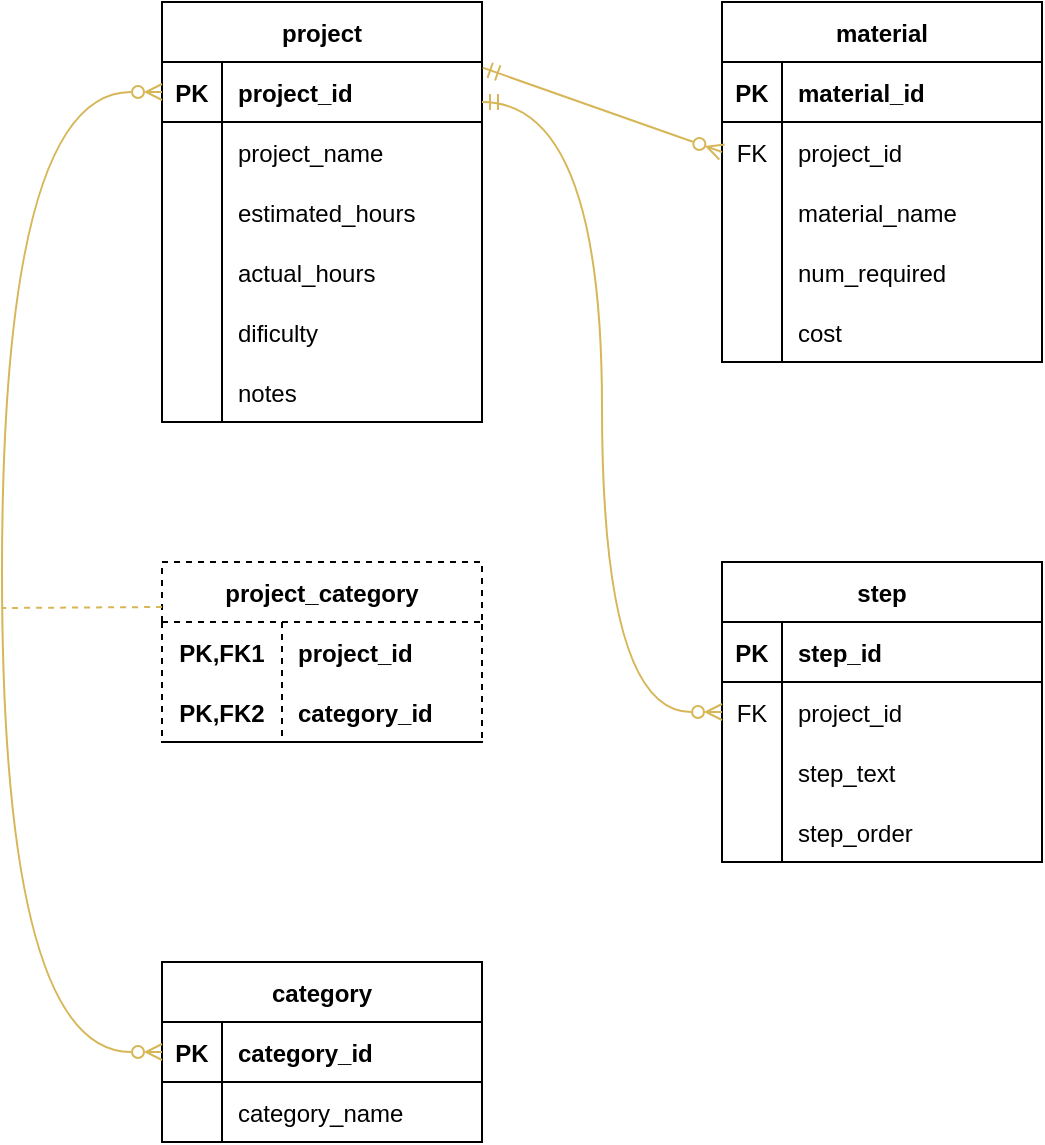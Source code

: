 <mxfile version="20.8.10" type="device"><diagram name="Page-1" id="wqojuqmlmS38JUN6uE0j"><mxGraphModel dx="889" dy="909" grid="1" gridSize="10" guides="1" tooltips="1" connect="1" arrows="1" fold="1" page="1" pageScale="1" pageWidth="850" pageHeight="1100" math="0" shadow="0"><root><mxCell id="0"/><mxCell id="1" parent="0"/><mxCell id="QcjgSF9wYcSD0y9wORxu-1" value="project" style="shape=table;startSize=30;container=1;collapsible=1;childLayout=tableLayout;fixedRows=1;rowLines=0;fontStyle=1;align=center;resizeLast=1;" vertex="1" parent="1"><mxGeometry x="200" y="40" width="160" height="210" as="geometry"><mxRectangle x="30" y="50" width="80" height="30" as="alternateBounds"/></mxGeometry></mxCell><mxCell id="QcjgSF9wYcSD0y9wORxu-2" value="" style="shape=tableRow;horizontal=0;startSize=0;swimlaneHead=0;swimlaneBody=0;fillColor=none;collapsible=0;dropTarget=0;points=[[0,0.5],[1,0.5]];portConstraint=eastwest;top=0;left=0;right=0;bottom=1;" vertex="1" parent="QcjgSF9wYcSD0y9wORxu-1"><mxGeometry y="30" width="160" height="30" as="geometry"/></mxCell><mxCell id="QcjgSF9wYcSD0y9wORxu-3" value="PK" style="shape=partialRectangle;connectable=0;fillColor=none;top=0;left=0;bottom=0;right=0;fontStyle=1;overflow=hidden;" vertex="1" parent="QcjgSF9wYcSD0y9wORxu-2"><mxGeometry width="30" height="30" as="geometry"><mxRectangle width="30" height="30" as="alternateBounds"/></mxGeometry></mxCell><mxCell id="QcjgSF9wYcSD0y9wORxu-4" value="project_id" style="shape=partialRectangle;connectable=0;fillColor=none;top=0;left=0;bottom=0;right=0;align=left;spacingLeft=6;fontStyle=1;overflow=hidden;" vertex="1" parent="QcjgSF9wYcSD0y9wORxu-2"><mxGeometry x="30" width="130" height="30" as="geometry"><mxRectangle width="130" height="30" as="alternateBounds"/></mxGeometry></mxCell><mxCell id="QcjgSF9wYcSD0y9wORxu-5" value="" style="shape=tableRow;horizontal=0;startSize=0;swimlaneHead=0;swimlaneBody=0;fillColor=none;collapsible=0;dropTarget=0;points=[[0,0.5],[1,0.5]];portConstraint=eastwest;top=0;left=0;right=0;bottom=0;" vertex="1" parent="QcjgSF9wYcSD0y9wORxu-1"><mxGeometry y="60" width="160" height="30" as="geometry"/></mxCell><mxCell id="QcjgSF9wYcSD0y9wORxu-6" value="" style="shape=partialRectangle;connectable=0;fillColor=none;top=0;left=0;bottom=0;right=0;editable=1;overflow=hidden;" vertex="1" parent="QcjgSF9wYcSD0y9wORxu-5"><mxGeometry width="30" height="30" as="geometry"><mxRectangle width="30" height="30" as="alternateBounds"/></mxGeometry></mxCell><mxCell id="QcjgSF9wYcSD0y9wORxu-7" value="project_name" style="shape=partialRectangle;connectable=0;fillColor=none;top=0;left=0;bottom=0;right=0;align=left;spacingLeft=6;overflow=hidden;" vertex="1" parent="QcjgSF9wYcSD0y9wORxu-5"><mxGeometry x="30" width="130" height="30" as="geometry"><mxRectangle width="130" height="30" as="alternateBounds"/></mxGeometry></mxCell><mxCell id="QcjgSF9wYcSD0y9wORxu-8" value="" style="shape=tableRow;horizontal=0;startSize=0;swimlaneHead=0;swimlaneBody=0;fillColor=none;collapsible=0;dropTarget=0;points=[[0,0.5],[1,0.5]];portConstraint=eastwest;top=0;left=0;right=0;bottom=0;" vertex="1" parent="QcjgSF9wYcSD0y9wORxu-1"><mxGeometry y="90" width="160" height="30" as="geometry"/></mxCell><mxCell id="QcjgSF9wYcSD0y9wORxu-9" value="" style="shape=partialRectangle;connectable=0;fillColor=none;top=0;left=0;bottom=0;right=0;editable=1;overflow=hidden;" vertex="1" parent="QcjgSF9wYcSD0y9wORxu-8"><mxGeometry width="30" height="30" as="geometry"><mxRectangle width="30" height="30" as="alternateBounds"/></mxGeometry></mxCell><mxCell id="QcjgSF9wYcSD0y9wORxu-10" value="estimated_hours" style="shape=partialRectangle;connectable=0;fillColor=none;top=0;left=0;bottom=0;right=0;align=left;spacingLeft=6;overflow=hidden;" vertex="1" parent="QcjgSF9wYcSD0y9wORxu-8"><mxGeometry x="30" width="130" height="30" as="geometry"><mxRectangle width="130" height="30" as="alternateBounds"/></mxGeometry></mxCell><mxCell id="QcjgSF9wYcSD0y9wORxu-11" value="" style="shape=tableRow;horizontal=0;startSize=0;swimlaneHead=0;swimlaneBody=0;fillColor=none;collapsible=0;dropTarget=0;points=[[0,0.5],[1,0.5]];portConstraint=eastwest;top=0;left=0;right=0;bottom=0;" vertex="1" parent="QcjgSF9wYcSD0y9wORxu-1"><mxGeometry y="120" width="160" height="30" as="geometry"/></mxCell><mxCell id="QcjgSF9wYcSD0y9wORxu-12" value="" style="shape=partialRectangle;connectable=0;fillColor=none;top=0;left=0;bottom=0;right=0;editable=1;overflow=hidden;" vertex="1" parent="QcjgSF9wYcSD0y9wORxu-11"><mxGeometry width="30" height="30" as="geometry"><mxRectangle width="30" height="30" as="alternateBounds"/></mxGeometry></mxCell><mxCell id="QcjgSF9wYcSD0y9wORxu-13" value="actual_hours" style="shape=partialRectangle;connectable=0;fillColor=none;top=0;left=0;bottom=0;right=0;align=left;spacingLeft=6;overflow=hidden;" vertex="1" parent="QcjgSF9wYcSD0y9wORxu-11"><mxGeometry x="30" width="130" height="30" as="geometry"><mxRectangle width="130" height="30" as="alternateBounds"/></mxGeometry></mxCell><mxCell id="QcjgSF9wYcSD0y9wORxu-14" style="shape=tableRow;horizontal=0;startSize=0;swimlaneHead=0;swimlaneBody=0;fillColor=none;collapsible=0;dropTarget=0;points=[[0,0.5],[1,0.5]];portConstraint=eastwest;top=0;left=0;right=0;bottom=0;" vertex="1" parent="QcjgSF9wYcSD0y9wORxu-1"><mxGeometry y="150" width="160" height="30" as="geometry"/></mxCell><mxCell id="QcjgSF9wYcSD0y9wORxu-15" style="shape=partialRectangle;connectable=0;fillColor=none;top=0;left=0;bottom=0;right=0;editable=1;overflow=hidden;" vertex="1" parent="QcjgSF9wYcSD0y9wORxu-14"><mxGeometry width="30" height="30" as="geometry"><mxRectangle width="30" height="30" as="alternateBounds"/></mxGeometry></mxCell><mxCell id="QcjgSF9wYcSD0y9wORxu-16" value="dificulty" style="shape=partialRectangle;connectable=0;fillColor=none;top=0;left=0;bottom=0;right=0;align=left;spacingLeft=6;overflow=hidden;" vertex="1" parent="QcjgSF9wYcSD0y9wORxu-14"><mxGeometry x="30" width="130" height="30" as="geometry"><mxRectangle width="130" height="30" as="alternateBounds"/></mxGeometry></mxCell><mxCell id="QcjgSF9wYcSD0y9wORxu-17" style="shape=tableRow;horizontal=0;startSize=0;swimlaneHead=0;swimlaneBody=0;fillColor=none;collapsible=0;dropTarget=0;points=[[0,0.5],[1,0.5]];portConstraint=eastwest;top=0;left=0;right=0;bottom=0;" vertex="1" parent="QcjgSF9wYcSD0y9wORxu-1"><mxGeometry y="180" width="160" height="30" as="geometry"/></mxCell><mxCell id="QcjgSF9wYcSD0y9wORxu-18" style="shape=partialRectangle;connectable=0;fillColor=none;top=0;left=0;bottom=0;right=0;editable=1;overflow=hidden;" vertex="1" parent="QcjgSF9wYcSD0y9wORxu-17"><mxGeometry width="30" height="30" as="geometry"><mxRectangle width="30" height="30" as="alternateBounds"/></mxGeometry></mxCell><mxCell id="QcjgSF9wYcSD0y9wORxu-19" value="notes" style="shape=partialRectangle;connectable=0;fillColor=none;top=0;left=0;bottom=0;right=0;align=left;spacingLeft=6;overflow=hidden;" vertex="1" parent="QcjgSF9wYcSD0y9wORxu-17"><mxGeometry x="30" width="130" height="30" as="geometry"><mxRectangle width="130" height="30" as="alternateBounds"/></mxGeometry></mxCell><mxCell id="QcjgSF9wYcSD0y9wORxu-23" value="material" style="shape=table;startSize=30;container=1;collapsible=1;childLayout=tableLayout;fixedRows=1;rowLines=0;fontStyle=1;align=center;resizeLast=1;" vertex="1" parent="1"><mxGeometry x="480" y="40" width="160" height="180" as="geometry"><mxRectangle x="260" y="50" width="100" height="30" as="alternateBounds"/></mxGeometry></mxCell><mxCell id="QcjgSF9wYcSD0y9wORxu-24" value="" style="shape=tableRow;horizontal=0;startSize=0;swimlaneHead=0;swimlaneBody=0;fillColor=none;collapsible=0;dropTarget=0;points=[[0,0.5],[1,0.5]];portConstraint=eastwest;top=0;left=0;right=0;bottom=1;" vertex="1" parent="QcjgSF9wYcSD0y9wORxu-23"><mxGeometry y="30" width="160" height="30" as="geometry"/></mxCell><mxCell id="QcjgSF9wYcSD0y9wORxu-25" value="PK" style="shape=partialRectangle;connectable=0;fillColor=none;top=0;left=0;bottom=0;right=0;fontStyle=1;overflow=hidden;" vertex="1" parent="QcjgSF9wYcSD0y9wORxu-24"><mxGeometry width="30" height="30" as="geometry"><mxRectangle width="30" height="30" as="alternateBounds"/></mxGeometry></mxCell><mxCell id="QcjgSF9wYcSD0y9wORxu-26" value="material_id" style="shape=partialRectangle;connectable=0;fillColor=none;top=0;left=0;bottom=0;right=0;align=left;spacingLeft=6;fontStyle=1;overflow=hidden;" vertex="1" parent="QcjgSF9wYcSD0y9wORxu-24"><mxGeometry x="30" width="130" height="30" as="geometry"><mxRectangle width="130" height="30" as="alternateBounds"/></mxGeometry></mxCell><mxCell id="QcjgSF9wYcSD0y9wORxu-27" value="" style="shape=tableRow;horizontal=0;startSize=0;swimlaneHead=0;swimlaneBody=0;fillColor=none;collapsible=0;dropTarget=0;points=[[0,0.5],[1,0.5]];portConstraint=eastwest;top=0;left=0;right=0;bottom=0;" vertex="1" parent="QcjgSF9wYcSD0y9wORxu-23"><mxGeometry y="60" width="160" height="30" as="geometry"/></mxCell><mxCell id="QcjgSF9wYcSD0y9wORxu-28" value="FK" style="shape=partialRectangle;connectable=0;fillColor=none;top=0;left=0;bottom=0;right=0;editable=1;overflow=hidden;" vertex="1" parent="QcjgSF9wYcSD0y9wORxu-27"><mxGeometry width="30" height="30" as="geometry"><mxRectangle width="30" height="30" as="alternateBounds"/></mxGeometry></mxCell><mxCell id="QcjgSF9wYcSD0y9wORxu-29" value="project_id" style="shape=partialRectangle;connectable=0;fillColor=none;top=0;left=0;bottom=0;right=0;align=left;spacingLeft=6;overflow=hidden;" vertex="1" parent="QcjgSF9wYcSD0y9wORxu-27"><mxGeometry x="30" width="130" height="30" as="geometry"><mxRectangle width="130" height="30" as="alternateBounds"/></mxGeometry></mxCell><mxCell id="QcjgSF9wYcSD0y9wORxu-33" value="" style="shape=tableRow;horizontal=0;startSize=0;swimlaneHead=0;swimlaneBody=0;fillColor=none;collapsible=0;dropTarget=0;points=[[0,0.5],[1,0.5]];portConstraint=eastwest;top=0;left=0;right=0;bottom=0;" vertex="1" parent="QcjgSF9wYcSD0y9wORxu-23"><mxGeometry y="90" width="160" height="30" as="geometry"/></mxCell><mxCell id="QcjgSF9wYcSD0y9wORxu-34" value="" style="shape=partialRectangle;connectable=0;fillColor=none;top=0;left=0;bottom=0;right=0;editable=1;overflow=hidden;" vertex="1" parent="QcjgSF9wYcSD0y9wORxu-33"><mxGeometry width="30" height="30" as="geometry"><mxRectangle width="30" height="30" as="alternateBounds"/></mxGeometry></mxCell><mxCell id="QcjgSF9wYcSD0y9wORxu-35" value="material_name" style="shape=partialRectangle;connectable=0;fillColor=none;top=0;left=0;bottom=0;right=0;align=left;spacingLeft=6;overflow=hidden;" vertex="1" parent="QcjgSF9wYcSD0y9wORxu-33"><mxGeometry x="30" width="130" height="30" as="geometry"><mxRectangle width="130" height="30" as="alternateBounds"/></mxGeometry></mxCell><mxCell id="QcjgSF9wYcSD0y9wORxu-36" style="shape=tableRow;horizontal=0;startSize=0;swimlaneHead=0;swimlaneBody=0;fillColor=none;collapsible=0;dropTarget=0;points=[[0,0.5],[1,0.5]];portConstraint=eastwest;top=0;left=0;right=0;bottom=0;" vertex="1" parent="QcjgSF9wYcSD0y9wORxu-23"><mxGeometry y="120" width="160" height="30" as="geometry"/></mxCell><mxCell id="QcjgSF9wYcSD0y9wORxu-37" style="shape=partialRectangle;connectable=0;fillColor=none;top=0;left=0;bottom=0;right=0;editable=1;overflow=hidden;" vertex="1" parent="QcjgSF9wYcSD0y9wORxu-36"><mxGeometry width="30" height="30" as="geometry"><mxRectangle width="30" height="30" as="alternateBounds"/></mxGeometry></mxCell><mxCell id="QcjgSF9wYcSD0y9wORxu-38" value="num_required" style="shape=partialRectangle;connectable=0;fillColor=none;top=0;left=0;bottom=0;right=0;align=left;spacingLeft=6;overflow=hidden;" vertex="1" parent="QcjgSF9wYcSD0y9wORxu-36"><mxGeometry x="30" width="130" height="30" as="geometry"><mxRectangle width="130" height="30" as="alternateBounds"/></mxGeometry></mxCell><mxCell id="QcjgSF9wYcSD0y9wORxu-39" style="shape=tableRow;horizontal=0;startSize=0;swimlaneHead=0;swimlaneBody=0;fillColor=none;collapsible=0;dropTarget=0;points=[[0,0.5],[1,0.5]];portConstraint=eastwest;top=0;left=0;right=0;bottom=0;" vertex="1" parent="QcjgSF9wYcSD0y9wORxu-23"><mxGeometry y="150" width="160" height="30" as="geometry"/></mxCell><mxCell id="QcjgSF9wYcSD0y9wORxu-40" style="shape=partialRectangle;connectable=0;fillColor=none;top=0;left=0;bottom=0;right=0;editable=1;overflow=hidden;" vertex="1" parent="QcjgSF9wYcSD0y9wORxu-39"><mxGeometry width="30" height="30" as="geometry"><mxRectangle width="30" height="30" as="alternateBounds"/></mxGeometry></mxCell><mxCell id="QcjgSF9wYcSD0y9wORxu-41" value="cost" style="shape=partialRectangle;connectable=0;fillColor=none;top=0;left=0;bottom=0;right=0;align=left;spacingLeft=6;overflow=hidden;" vertex="1" parent="QcjgSF9wYcSD0y9wORxu-39"><mxGeometry x="30" width="130" height="30" as="geometry"><mxRectangle width="130" height="30" as="alternateBounds"/></mxGeometry></mxCell><mxCell id="QcjgSF9wYcSD0y9wORxu-55" value="step" style="shape=table;startSize=30;container=1;collapsible=1;childLayout=tableLayout;fixedRows=1;rowLines=0;fontStyle=1;align=center;resizeLast=1;" vertex="1" parent="1"><mxGeometry x="480" y="320" width="160" height="150" as="geometry"/></mxCell><mxCell id="QcjgSF9wYcSD0y9wORxu-56" value="" style="shape=tableRow;horizontal=0;startSize=0;swimlaneHead=0;swimlaneBody=0;fillColor=none;collapsible=0;dropTarget=0;points=[[0,0.5],[1,0.5]];portConstraint=eastwest;top=0;left=0;right=0;bottom=1;" vertex="1" parent="QcjgSF9wYcSD0y9wORxu-55"><mxGeometry y="30" width="160" height="30" as="geometry"/></mxCell><mxCell id="QcjgSF9wYcSD0y9wORxu-57" value="PK" style="shape=partialRectangle;connectable=0;fillColor=none;top=0;left=0;bottom=0;right=0;fontStyle=1;overflow=hidden;" vertex="1" parent="QcjgSF9wYcSD0y9wORxu-56"><mxGeometry width="30" height="30" as="geometry"><mxRectangle width="30" height="30" as="alternateBounds"/></mxGeometry></mxCell><mxCell id="QcjgSF9wYcSD0y9wORxu-58" value="step_id" style="shape=partialRectangle;connectable=0;fillColor=none;top=0;left=0;bottom=0;right=0;align=left;spacingLeft=6;fontStyle=1;overflow=hidden;" vertex="1" parent="QcjgSF9wYcSD0y9wORxu-56"><mxGeometry x="30" width="130" height="30" as="geometry"><mxRectangle width="130" height="30" as="alternateBounds"/></mxGeometry></mxCell><mxCell id="QcjgSF9wYcSD0y9wORxu-59" value="" style="shape=tableRow;horizontal=0;startSize=0;swimlaneHead=0;swimlaneBody=0;fillColor=none;collapsible=0;dropTarget=0;points=[[0,0.5],[1,0.5]];portConstraint=eastwest;top=0;left=0;right=0;bottom=0;" vertex="1" parent="QcjgSF9wYcSD0y9wORxu-55"><mxGeometry y="60" width="160" height="30" as="geometry"/></mxCell><mxCell id="QcjgSF9wYcSD0y9wORxu-60" value="FK" style="shape=partialRectangle;connectable=0;fillColor=none;top=0;left=0;bottom=0;right=0;editable=1;overflow=hidden;" vertex="1" parent="QcjgSF9wYcSD0y9wORxu-59"><mxGeometry width="30" height="30" as="geometry"><mxRectangle width="30" height="30" as="alternateBounds"/></mxGeometry></mxCell><mxCell id="QcjgSF9wYcSD0y9wORxu-61" value="project_id" style="shape=partialRectangle;connectable=0;fillColor=none;top=0;left=0;bottom=0;right=0;align=left;spacingLeft=6;overflow=hidden;" vertex="1" parent="QcjgSF9wYcSD0y9wORxu-59"><mxGeometry x="30" width="130" height="30" as="geometry"><mxRectangle width="130" height="30" as="alternateBounds"/></mxGeometry></mxCell><mxCell id="QcjgSF9wYcSD0y9wORxu-62" value="" style="shape=tableRow;horizontal=0;startSize=0;swimlaneHead=0;swimlaneBody=0;fillColor=none;collapsible=0;dropTarget=0;points=[[0,0.5],[1,0.5]];portConstraint=eastwest;top=0;left=0;right=0;bottom=0;" vertex="1" parent="QcjgSF9wYcSD0y9wORxu-55"><mxGeometry y="90" width="160" height="30" as="geometry"/></mxCell><mxCell id="QcjgSF9wYcSD0y9wORxu-63" value="" style="shape=partialRectangle;connectable=0;fillColor=none;top=0;left=0;bottom=0;right=0;editable=1;overflow=hidden;" vertex="1" parent="QcjgSF9wYcSD0y9wORxu-62"><mxGeometry width="30" height="30" as="geometry"><mxRectangle width="30" height="30" as="alternateBounds"/></mxGeometry></mxCell><mxCell id="QcjgSF9wYcSD0y9wORxu-64" value="step_text" style="shape=partialRectangle;connectable=0;fillColor=none;top=0;left=0;bottom=0;right=0;align=left;spacingLeft=6;overflow=hidden;" vertex="1" parent="QcjgSF9wYcSD0y9wORxu-62"><mxGeometry x="30" width="130" height="30" as="geometry"><mxRectangle width="130" height="30" as="alternateBounds"/></mxGeometry></mxCell><mxCell id="QcjgSF9wYcSD0y9wORxu-65" value="" style="shape=tableRow;horizontal=0;startSize=0;swimlaneHead=0;swimlaneBody=0;fillColor=none;collapsible=0;dropTarget=0;points=[[0,0.5],[1,0.5]];portConstraint=eastwest;top=0;left=0;right=0;bottom=0;" vertex="1" parent="QcjgSF9wYcSD0y9wORxu-55"><mxGeometry y="120" width="160" height="30" as="geometry"/></mxCell><mxCell id="QcjgSF9wYcSD0y9wORxu-66" value="" style="shape=partialRectangle;connectable=0;fillColor=none;top=0;left=0;bottom=0;right=0;editable=1;overflow=hidden;" vertex="1" parent="QcjgSF9wYcSD0y9wORxu-65"><mxGeometry width="30" height="30" as="geometry"><mxRectangle width="30" height="30" as="alternateBounds"/></mxGeometry></mxCell><mxCell id="QcjgSF9wYcSD0y9wORxu-67" value="step_order" style="shape=partialRectangle;connectable=0;fillColor=none;top=0;left=0;bottom=0;right=0;align=left;spacingLeft=6;overflow=hidden;" vertex="1" parent="QcjgSF9wYcSD0y9wORxu-65"><mxGeometry x="30" width="130" height="30" as="geometry"><mxRectangle width="130" height="30" as="alternateBounds"/></mxGeometry></mxCell><mxCell id="QcjgSF9wYcSD0y9wORxu-68" value="category" style="shape=table;startSize=30;container=1;collapsible=1;childLayout=tableLayout;fixedRows=1;rowLines=0;fontStyle=1;align=center;resizeLast=1;" vertex="1" parent="1"><mxGeometry x="200" y="520" width="160" height="90" as="geometry"/></mxCell><mxCell id="QcjgSF9wYcSD0y9wORxu-69" value="" style="shape=tableRow;horizontal=0;startSize=0;swimlaneHead=0;swimlaneBody=0;fillColor=none;collapsible=0;dropTarget=0;points=[[0,0.5],[1,0.5]];portConstraint=eastwest;top=0;left=0;right=0;bottom=1;" vertex="1" parent="QcjgSF9wYcSD0y9wORxu-68"><mxGeometry y="30" width="160" height="30" as="geometry"/></mxCell><mxCell id="QcjgSF9wYcSD0y9wORxu-70" value="PK" style="shape=partialRectangle;connectable=0;fillColor=none;top=0;left=0;bottom=0;right=0;fontStyle=1;overflow=hidden;" vertex="1" parent="QcjgSF9wYcSD0y9wORxu-69"><mxGeometry width="30" height="30" as="geometry"><mxRectangle width="30" height="30" as="alternateBounds"/></mxGeometry></mxCell><mxCell id="QcjgSF9wYcSD0y9wORxu-71" value="category_id" style="shape=partialRectangle;connectable=0;fillColor=none;top=0;left=0;bottom=0;right=0;align=left;spacingLeft=6;fontStyle=1;overflow=hidden;" vertex="1" parent="QcjgSF9wYcSD0y9wORxu-69"><mxGeometry x="30" width="130" height="30" as="geometry"><mxRectangle width="130" height="30" as="alternateBounds"/></mxGeometry></mxCell><mxCell id="QcjgSF9wYcSD0y9wORxu-72" value="" style="shape=tableRow;horizontal=0;startSize=0;swimlaneHead=0;swimlaneBody=0;fillColor=none;collapsible=0;dropTarget=0;points=[[0,0.5],[1,0.5]];portConstraint=eastwest;top=0;left=0;right=0;bottom=0;" vertex="1" parent="QcjgSF9wYcSD0y9wORxu-68"><mxGeometry y="60" width="160" height="30" as="geometry"/></mxCell><mxCell id="QcjgSF9wYcSD0y9wORxu-73" value="" style="shape=partialRectangle;connectable=0;fillColor=none;top=0;left=0;bottom=0;right=0;editable=1;overflow=hidden;" vertex="1" parent="QcjgSF9wYcSD0y9wORxu-72"><mxGeometry width="30" height="30" as="geometry"><mxRectangle width="30" height="30" as="alternateBounds"/></mxGeometry></mxCell><mxCell id="QcjgSF9wYcSD0y9wORxu-74" value="category_name" style="shape=partialRectangle;connectable=0;fillColor=none;top=0;left=0;bottom=0;right=0;align=left;spacingLeft=6;overflow=hidden;" vertex="1" parent="QcjgSF9wYcSD0y9wORxu-72"><mxGeometry x="30" width="130" height="30" as="geometry"><mxRectangle width="130" height="30" as="alternateBounds"/></mxGeometry></mxCell><mxCell id="QcjgSF9wYcSD0y9wORxu-75" value="project_category" style="shape=table;startSize=30;container=1;collapsible=1;childLayout=tableLayout;fixedRows=1;rowLines=0;fontStyle=1;align=center;resizeLast=1;dashed=1;" vertex="1" parent="1"><mxGeometry x="200" y="320" width="160" height="90" as="geometry"/></mxCell><mxCell id="QcjgSF9wYcSD0y9wORxu-76" value="" style="shape=tableRow;horizontal=0;startSize=0;swimlaneHead=0;swimlaneBody=0;fillColor=none;collapsible=0;dropTarget=0;points=[[0,0.5],[1,0.5]];portConstraint=eastwest;top=0;left=0;right=0;bottom=0;" vertex="1" parent="QcjgSF9wYcSD0y9wORxu-75"><mxGeometry y="30" width="160" height="30" as="geometry"/></mxCell><mxCell id="QcjgSF9wYcSD0y9wORxu-77" value="PK,FK1" style="shape=partialRectangle;connectable=0;fillColor=none;top=0;left=0;bottom=0;right=0;fontStyle=1;overflow=hidden;" vertex="1" parent="QcjgSF9wYcSD0y9wORxu-76"><mxGeometry width="60" height="30" as="geometry"><mxRectangle width="60" height="30" as="alternateBounds"/></mxGeometry></mxCell><mxCell id="QcjgSF9wYcSD0y9wORxu-78" value="project_id" style="shape=partialRectangle;connectable=0;fillColor=none;top=0;left=0;bottom=0;right=0;align=left;spacingLeft=6;fontStyle=1;overflow=hidden;" vertex="1" parent="QcjgSF9wYcSD0y9wORxu-76"><mxGeometry x="60" width="100" height="30" as="geometry"><mxRectangle width="100" height="30" as="alternateBounds"/></mxGeometry></mxCell><mxCell id="QcjgSF9wYcSD0y9wORxu-79" value="" style="shape=tableRow;horizontal=0;startSize=0;swimlaneHead=0;swimlaneBody=0;fillColor=none;collapsible=0;dropTarget=0;points=[[0,0.5],[1,0.5]];portConstraint=eastwest;top=0;left=0;right=0;bottom=1;" vertex="1" parent="QcjgSF9wYcSD0y9wORxu-75"><mxGeometry y="60" width="160" height="30" as="geometry"/></mxCell><mxCell id="QcjgSF9wYcSD0y9wORxu-80" value="PK,FK2" style="shape=partialRectangle;connectable=0;fillColor=none;top=0;left=0;bottom=0;right=0;fontStyle=1;overflow=hidden;" vertex="1" parent="QcjgSF9wYcSD0y9wORxu-79"><mxGeometry width="60" height="30" as="geometry"><mxRectangle width="60" height="30" as="alternateBounds"/></mxGeometry></mxCell><mxCell id="QcjgSF9wYcSD0y9wORxu-81" value="category_id" style="shape=partialRectangle;connectable=0;fillColor=none;top=0;left=0;bottom=0;right=0;align=left;spacingLeft=6;fontStyle=1;overflow=hidden;" vertex="1" parent="QcjgSF9wYcSD0y9wORxu-79"><mxGeometry x="60" width="100" height="30" as="geometry"><mxRectangle width="100" height="30" as="alternateBounds"/></mxGeometry></mxCell><mxCell id="QcjgSF9wYcSD0y9wORxu-82" value="" style="endArrow=ERzeroToMany;html=1;rounded=0;exitX=0;exitY=0.5;exitDx=0;exitDy=0;entryX=0;entryY=0.5;entryDx=0;entryDy=0;edgeStyle=orthogonalEdgeStyle;curved=1;fillColor=#fff2cc;strokeColor=#d6b656;strokeWidth=1;endFill=0;startArrow=ERzeroToMany;startFill=0;" edge="1" parent="1" source="QcjgSF9wYcSD0y9wORxu-2" target="QcjgSF9wYcSD0y9wORxu-69"><mxGeometry relative="1" as="geometry"><mxPoint x="340" y="370" as="sourcePoint"/><mxPoint x="500" y="370" as="targetPoint"/><Array as="points"><mxPoint x="120" y="85"/><mxPoint x="120" y="565"/></Array></mxGeometry></mxCell><mxCell id="QcjgSF9wYcSD0y9wORxu-83" value="" style="endArrow=none;html=1;rounded=0;strokeWidth=1;curved=1;exitX=0;exitY=0.25;exitDx=0;exitDy=0;dashed=1;fillColor=#fff2cc;strokeColor=#d6b656;" edge="1" parent="1" source="QcjgSF9wYcSD0y9wORxu-75"><mxGeometry relative="1" as="geometry"><mxPoint x="390" y="340" as="sourcePoint"/><mxPoint x="120" y="343" as="targetPoint"/></mxGeometry></mxCell><mxCell id="QcjgSF9wYcSD0y9wORxu-84" value="" style="endArrow=ERzeroToMany;html=1;strokeWidth=1;exitX=1.002;exitY=0.094;exitDx=0;exitDy=0;fillColor=#fff2cc;strokeColor=#d6b656;rounded=0;startArrow=ERmandOne;startFill=0;endFill=0;exitPerimeter=0;" edge="1" parent="1" source="QcjgSF9wYcSD0y9wORxu-2"><mxGeometry relative="1" as="geometry"><mxPoint x="330" y="340" as="sourcePoint"/><mxPoint x="480" y="115" as="targetPoint"/></mxGeometry></mxCell><mxCell id="QcjgSF9wYcSD0y9wORxu-85" value="" style="endArrow=ERzeroToMany;html=1;strokeWidth=1;fillColor=#fff2cc;strokeColor=#d6b656;rounded=0;startArrow=ERmandOne;startFill=0;endFill=0;entryX=0;entryY=0.5;entryDx=0;entryDy=0;edgeStyle=orthogonalEdgeStyle;curved=1;" edge="1" parent="1" target="QcjgSF9wYcSD0y9wORxu-59"><mxGeometry relative="1" as="geometry"><mxPoint x="360" y="90" as="sourcePoint"/><mxPoint x="490" y="125" as="targetPoint"/><Array as="points"><mxPoint x="420" y="90"/><mxPoint x="420" y="395"/></Array></mxGeometry></mxCell></root></mxGraphModel></diagram></mxfile>